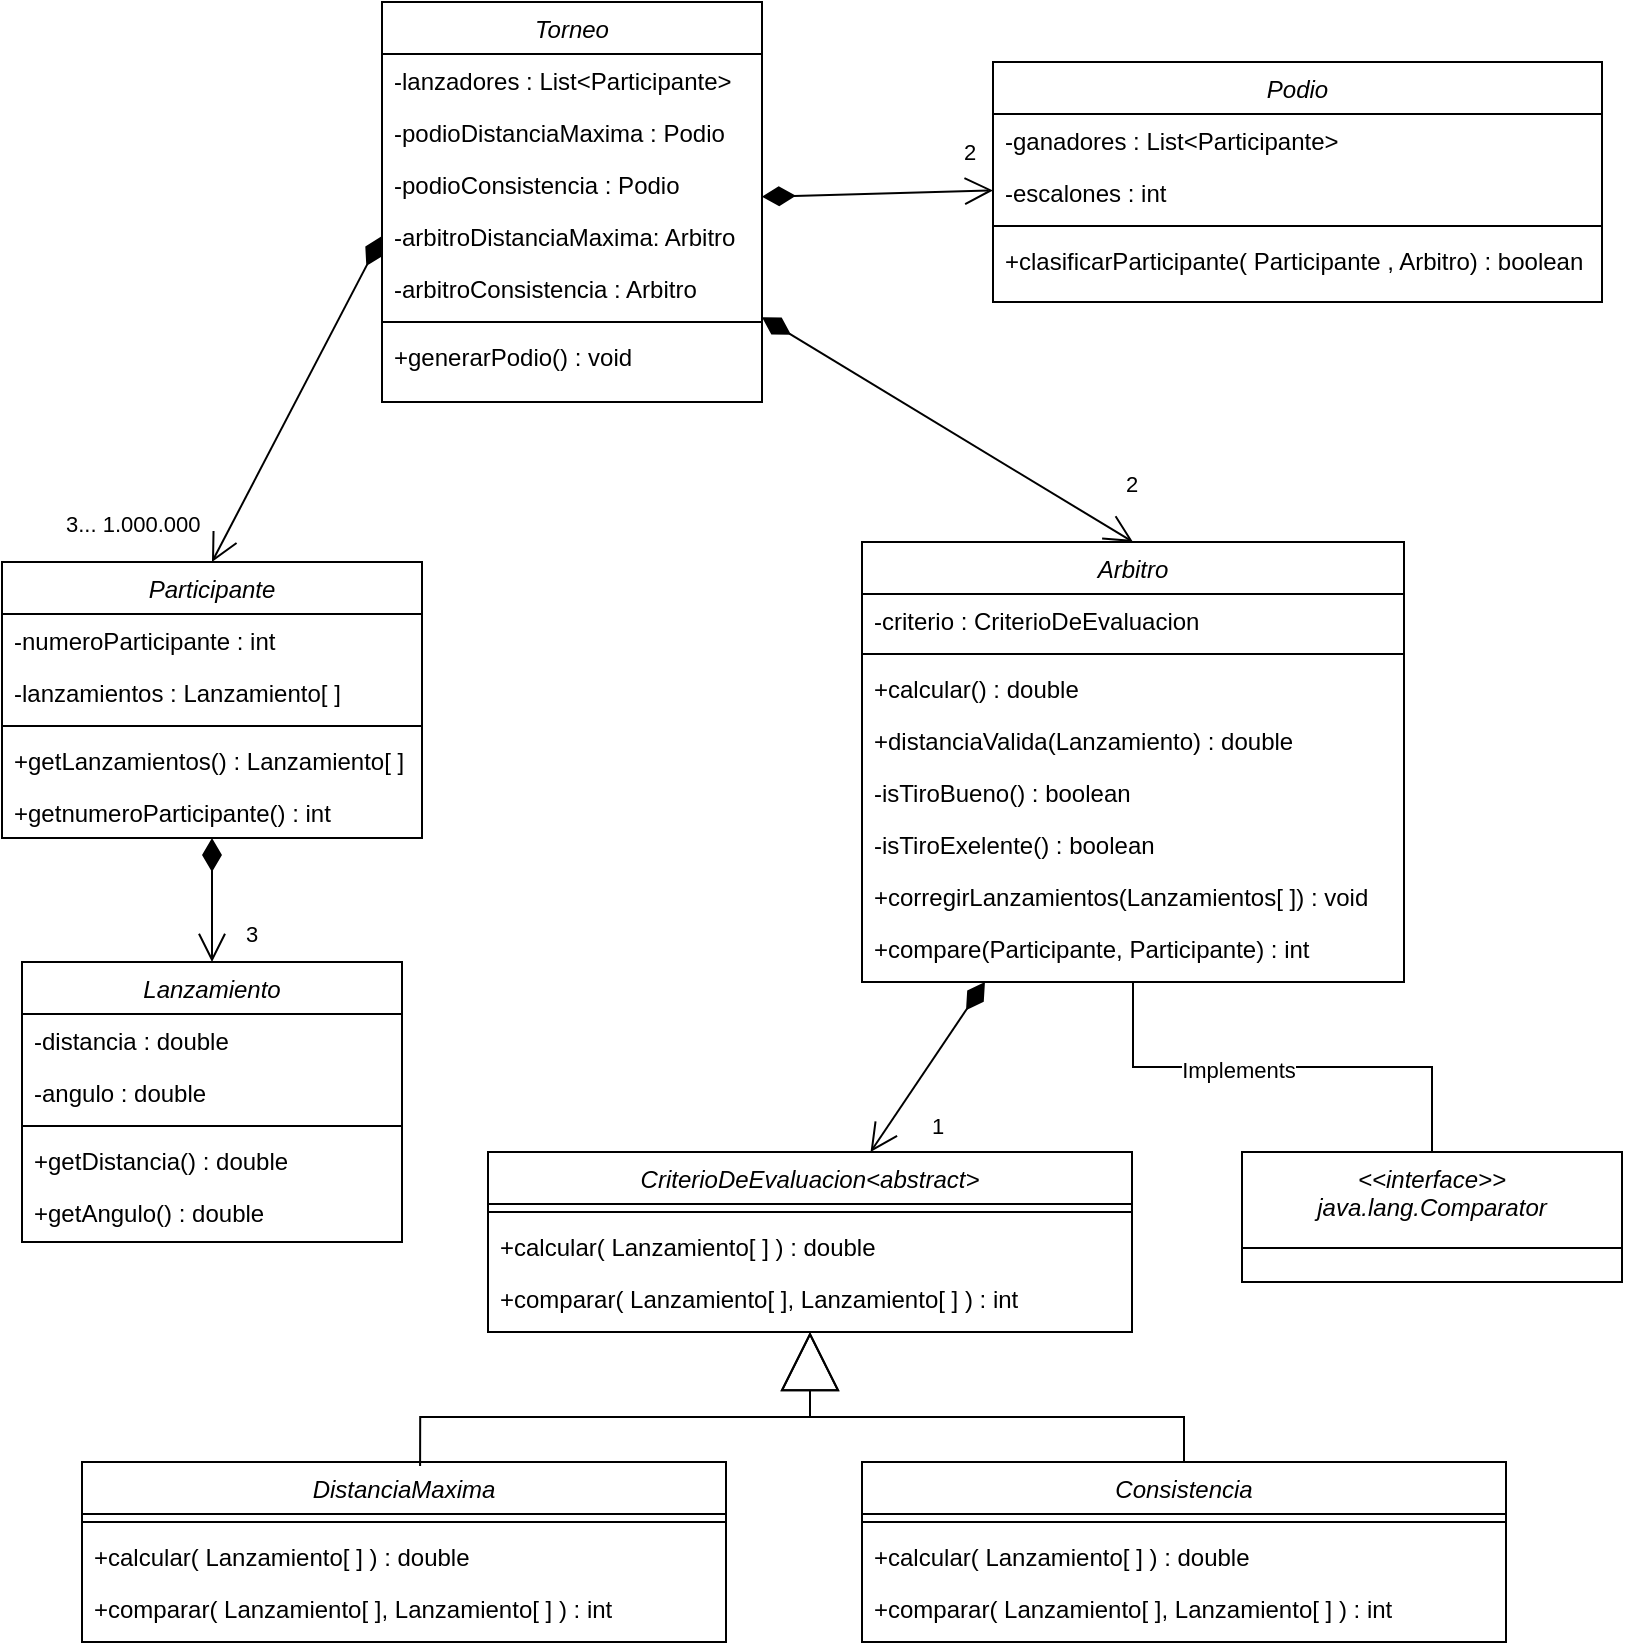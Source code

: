 <mxfile version="14.6.11" type="device" pages="3"><diagram id="C5RBs43oDa-KdzZeNtuy" name="Page-1"><mxGraphModel dx="862" dy="450" grid="1" gridSize="10" guides="1" tooltips="1" connect="1" arrows="1" fold="1" page="1" pageScale="1" pageWidth="827" pageHeight="1169" math="0" shadow="0"><root><mxCell id="WIyWlLk6GJQsqaUBKTNV-0"/><mxCell id="WIyWlLk6GJQsqaUBKTNV-1" parent="WIyWlLk6GJQsqaUBKTNV-0"/><mxCell id="zkfFHV4jXpPFQw0GAbJ--0" value="Participante" style="swimlane;fontStyle=2;align=center;verticalAlign=top;childLayout=stackLayout;horizontal=1;startSize=26;horizontalStack=0;resizeParent=1;resizeLast=0;collapsible=1;marginBottom=0;rounded=0;shadow=0;strokeWidth=1;" parent="WIyWlLk6GJQsqaUBKTNV-1" vertex="1"><mxGeometry x="10" y="290" width="210" height="138" as="geometry"><mxRectangle x="230" y="140" width="160" height="26" as="alternateBounds"/></mxGeometry></mxCell><mxCell id="zkfFHV4jXpPFQw0GAbJ--1" value="-numeroParticipante : int" style="text;align=left;verticalAlign=top;spacingLeft=4;spacingRight=4;overflow=hidden;rotatable=0;points=[[0,0.5],[1,0.5]];portConstraint=eastwest;" parent="zkfFHV4jXpPFQw0GAbJ--0" vertex="1"><mxGeometry y="26" width="210" height="26" as="geometry"/></mxCell><mxCell id="zkfFHV4jXpPFQw0GAbJ--2" value="-lanzamientos : Lanzamiento[ ]" style="text;align=left;verticalAlign=top;spacingLeft=4;spacingRight=4;overflow=hidden;rotatable=0;points=[[0,0.5],[1,0.5]];portConstraint=eastwest;rounded=0;shadow=0;html=0;" parent="zkfFHV4jXpPFQw0GAbJ--0" vertex="1"><mxGeometry y="52" width="210" height="26" as="geometry"/></mxCell><mxCell id="zkfFHV4jXpPFQw0GAbJ--4" value="" style="line;html=1;strokeWidth=1;align=left;verticalAlign=middle;spacingTop=-1;spacingLeft=3;spacingRight=3;rotatable=0;labelPosition=right;points=[];portConstraint=eastwest;" parent="zkfFHV4jXpPFQw0GAbJ--0" vertex="1"><mxGeometry y="78" width="210" height="8" as="geometry"/></mxCell><mxCell id="J6cvoRRggDAfU-xA0kc1-6" value="+getLanzamientos() : Lanzamiento[ ]" style="text;align=left;verticalAlign=top;spacingLeft=4;spacingRight=4;overflow=hidden;rotatable=0;points=[[0,0.5],[1,0.5]];portConstraint=eastwest;" parent="zkfFHV4jXpPFQw0GAbJ--0" vertex="1"><mxGeometry y="86" width="210" height="26" as="geometry"/></mxCell><mxCell id="J32MNmujbO0PeKh6RAfZ-1" value="+getnumeroParticipante() : int" style="text;align=left;verticalAlign=top;spacingLeft=4;spacingRight=4;overflow=hidden;rotatable=0;points=[[0,0.5],[1,0.5]];portConstraint=eastwest;" parent="zkfFHV4jXpPFQw0GAbJ--0" vertex="1"><mxGeometry y="112" width="210" height="26" as="geometry"/></mxCell><mxCell id="wadOawGHnDw_Fmof8i2d-0" value="Lanzamiento" style="swimlane;fontStyle=2;align=center;verticalAlign=top;childLayout=stackLayout;horizontal=1;startSize=26;horizontalStack=0;resizeParent=1;resizeLast=0;collapsible=1;marginBottom=0;rounded=0;shadow=0;strokeWidth=1;" parent="WIyWlLk6GJQsqaUBKTNV-1" vertex="1"><mxGeometry x="20" y="490" width="190" height="140" as="geometry"><mxRectangle x="230" y="140" width="160" height="26" as="alternateBounds"/></mxGeometry></mxCell><mxCell id="wadOawGHnDw_Fmof8i2d-1" value="-distancia : double" style="text;align=left;verticalAlign=top;spacingLeft=4;spacingRight=4;overflow=hidden;rotatable=0;points=[[0,0.5],[1,0.5]];portConstraint=eastwest;" parent="wadOawGHnDw_Fmof8i2d-0" vertex="1"><mxGeometry y="26" width="190" height="26" as="geometry"/></mxCell><mxCell id="wadOawGHnDw_Fmof8i2d-2" value="-angulo : double" style="text;align=left;verticalAlign=top;spacingLeft=4;spacingRight=4;overflow=hidden;rotatable=0;points=[[0,0.5],[1,0.5]];portConstraint=eastwest;rounded=0;shadow=0;html=0;" parent="wadOawGHnDw_Fmof8i2d-0" vertex="1"><mxGeometry y="52" width="190" height="26" as="geometry"/></mxCell><mxCell id="wadOawGHnDw_Fmof8i2d-4" value="" style="line;html=1;strokeWidth=1;align=left;verticalAlign=middle;spacingTop=-1;spacingLeft=3;spacingRight=3;rotatable=0;labelPosition=right;points=[];portConstraint=eastwest;" parent="wadOawGHnDw_Fmof8i2d-0" vertex="1"><mxGeometry y="78" width="190" height="8" as="geometry"/></mxCell><mxCell id="wadOawGHnDw_Fmof8i2d-5" value="+getDistancia() : double" style="text;align=left;verticalAlign=top;spacingLeft=4;spacingRight=4;overflow=hidden;rotatable=0;points=[[0,0.5],[1,0.5]];portConstraint=eastwest;" parent="wadOawGHnDw_Fmof8i2d-0" vertex="1"><mxGeometry y="86" width="190" height="26" as="geometry"/></mxCell><mxCell id="wadOawGHnDw_Fmof8i2d-6" value="+getAngulo() : double" style="text;align=left;verticalAlign=top;spacingLeft=4;spacingRight=4;overflow=hidden;rotatable=0;points=[[0,0.5],[1,0.5]];portConstraint=eastwest;" parent="wadOawGHnDw_Fmof8i2d-0" vertex="1"><mxGeometry y="112" width="190" height="26" as="geometry"/></mxCell><mxCell id="wadOawGHnDw_Fmof8i2d-8" value="Torneo" style="swimlane;fontStyle=2;align=center;verticalAlign=top;childLayout=stackLayout;horizontal=1;startSize=26;horizontalStack=0;resizeParent=1;resizeLast=0;collapsible=1;marginBottom=0;rounded=0;shadow=0;strokeWidth=1;" parent="WIyWlLk6GJQsqaUBKTNV-1" vertex="1"><mxGeometry x="200" y="10" width="190" height="200" as="geometry"><mxRectangle x="230" y="140" width="160" height="26" as="alternateBounds"/></mxGeometry></mxCell><mxCell id="wadOawGHnDw_Fmof8i2d-9" value="-lanzadores : List&lt;Participante&gt;" style="text;align=left;verticalAlign=top;spacingLeft=4;spacingRight=4;overflow=hidden;rotatable=0;points=[[0,0.5],[1,0.5]];portConstraint=eastwest;" parent="wadOawGHnDw_Fmof8i2d-8" vertex="1"><mxGeometry y="26" width="190" height="26" as="geometry"/></mxCell><mxCell id="wadOawGHnDw_Fmof8i2d-10" value="-podioDistanciaMaxima : Podio" style="text;align=left;verticalAlign=top;spacingLeft=4;spacingRight=4;overflow=hidden;rotatable=0;points=[[0,0.5],[1,0.5]];portConstraint=eastwest;rounded=0;shadow=0;html=0;" parent="wadOawGHnDw_Fmof8i2d-8" vertex="1"><mxGeometry y="52" width="190" height="26" as="geometry"/></mxCell><mxCell id="J6cvoRRggDAfU-xA0kc1-4" value="-podioConsistencia : Podio" style="text;align=left;verticalAlign=top;spacingLeft=4;spacingRight=4;overflow=hidden;rotatable=0;points=[[0,0.5],[1,0.5]];portConstraint=eastwest;rounded=0;shadow=0;html=0;" parent="wadOawGHnDw_Fmof8i2d-8" vertex="1"><mxGeometry y="78" width="190" height="26" as="geometry"/></mxCell><mxCell id="lCgNMdjOoGHEnWNnT1DN-0" value="-arbitroDistanciaMaxima: Arbitro" style="text;align=left;verticalAlign=top;spacingLeft=4;spacingRight=4;overflow=hidden;rotatable=0;points=[[0,0.5],[1,0.5]];portConstraint=eastwest;rounded=0;shadow=0;html=0;" parent="wadOawGHnDw_Fmof8i2d-8" vertex="1"><mxGeometry y="104" width="190" height="26" as="geometry"/></mxCell><mxCell id="AGze9RTLMN60Zt4L8Ju--0" value="-arbitroConsistencia : Arbitro" style="text;align=left;verticalAlign=top;spacingLeft=4;spacingRight=4;overflow=hidden;rotatable=0;points=[[0,0.5],[1,0.5]];portConstraint=eastwest;rounded=0;shadow=0;html=0;" parent="wadOawGHnDw_Fmof8i2d-8" vertex="1"><mxGeometry y="130" width="190" height="26" as="geometry"/></mxCell><mxCell id="wadOawGHnDw_Fmof8i2d-11" value="" style="line;html=1;strokeWidth=1;align=left;verticalAlign=middle;spacingTop=-1;spacingLeft=3;spacingRight=3;rotatable=0;labelPosition=right;points=[];portConstraint=eastwest;" parent="wadOawGHnDw_Fmof8i2d-8" vertex="1"><mxGeometry y="156" width="190" height="8" as="geometry"/></mxCell><mxCell id="wadOawGHnDw_Fmof8i2d-17" value="+generarPodio() : void" style="text;align=left;verticalAlign=top;spacingLeft=4;spacingRight=4;overflow=hidden;rotatable=0;points=[[0,0.5],[1,0.5]];portConstraint=eastwest;" parent="wadOawGHnDw_Fmof8i2d-8" vertex="1"><mxGeometry y="164" width="190" height="26" as="geometry"/></mxCell><mxCell id="wadOawGHnDw_Fmof8i2d-13" value="Podio" style="swimlane;fontStyle=2;align=center;verticalAlign=top;childLayout=stackLayout;horizontal=1;startSize=26;horizontalStack=0;resizeParent=1;resizeLast=0;collapsible=1;marginBottom=0;rounded=0;shadow=0;strokeWidth=1;" parent="WIyWlLk6GJQsqaUBKTNV-1" vertex="1"><mxGeometry x="505.5" y="40" width="304.5" height="120" as="geometry"><mxRectangle x="230" y="140" width="160" height="26" as="alternateBounds"/></mxGeometry></mxCell><mxCell id="wadOawGHnDw_Fmof8i2d-15" value="-ganadores : List&lt;Participante&gt;" style="text;align=left;verticalAlign=top;spacingLeft=4;spacingRight=4;overflow=hidden;rotatable=0;points=[[0,0.5],[1,0.5]];portConstraint=eastwest;rounded=0;shadow=0;html=0;" parent="wadOawGHnDw_Fmof8i2d-13" vertex="1"><mxGeometry y="26" width="304.5" height="26" as="geometry"/></mxCell><mxCell id="wadOawGHnDw_Fmof8i2d-19" value="-escalones : int" style="text;align=left;verticalAlign=top;spacingLeft=4;spacingRight=4;overflow=hidden;rotatable=0;points=[[0,0.5],[1,0.5]];portConstraint=eastwest;rounded=0;shadow=0;html=0;" parent="wadOawGHnDw_Fmof8i2d-13" vertex="1"><mxGeometry y="52" width="304.5" height="26" as="geometry"/></mxCell><mxCell id="wadOawGHnDw_Fmof8i2d-16" value="" style="line;html=1;strokeWidth=1;align=left;verticalAlign=middle;spacingTop=-1;spacingLeft=3;spacingRight=3;rotatable=0;labelPosition=right;points=[];portConstraint=eastwest;" parent="wadOawGHnDw_Fmof8i2d-13" vertex="1"><mxGeometry y="78" width="304.5" height="8" as="geometry"/></mxCell><mxCell id="203Ihn-BrnSox9uaKW_x-5" value="+clasificarParticipante( Participante , Arbitro) : boolean" style="text;align=left;verticalAlign=top;spacingLeft=4;spacingRight=4;overflow=hidden;rotatable=0;points=[[0,0.5],[1,0.5]];portConstraint=eastwest;rounded=0;shadow=0;html=0;" parent="wadOawGHnDw_Fmof8i2d-13" vertex="1"><mxGeometry y="86" width="304.5" height="26" as="geometry"/></mxCell><mxCell id="wadOawGHnDw_Fmof8i2d-20" value="3... 1.000.000" style="endArrow=open;html=1;endSize=12;startArrow=diamondThin;startSize=14;startFill=1;align=left;verticalAlign=bottom;entryX=0.5;entryY=0;entryDx=0;entryDy=0;exitX=0;exitY=0.5;exitDx=0;exitDy=0;" parent="WIyWlLk6GJQsqaUBKTNV-1" source="lCgNMdjOoGHEnWNnT1DN-0" target="zkfFHV4jXpPFQw0GAbJ--0" edge="1"><mxGeometry x="1" y="-76" relative="1" as="geometry"><mxPoint x="260" y="119" as="sourcePoint"/><mxPoint x="410" y="230" as="targetPoint"/><mxPoint x="-8" y="25" as="offset"/></mxGeometry></mxCell><mxCell id="wadOawGHnDw_Fmof8i2d-22" value="3" style="endArrow=open;html=1;endSize=12;startArrow=diamondThin;startSize=14;startFill=1;align=left;verticalAlign=bottom;entryX=0.5;entryY=0;entryDx=0;entryDy=0;" parent="WIyWlLk6GJQsqaUBKTNV-1" source="zkfFHV4jXpPFQw0GAbJ--0" target="wadOawGHnDw_Fmof8i2d-0" edge="1"><mxGeometry x="0.831" y="15" relative="1" as="geometry"><mxPoint x="109.96" y="428.0" as="sourcePoint"/><mxPoint x="365" y="310" as="targetPoint"/><mxPoint as="offset"/></mxGeometry></mxCell><mxCell id="lCgNMdjOoGHEnWNnT1DN-2" value="Arbitro" style="swimlane;fontStyle=2;align=center;verticalAlign=top;childLayout=stackLayout;horizontal=1;startSize=26;horizontalStack=0;resizeParent=1;resizeLast=0;collapsible=1;marginBottom=0;rounded=0;shadow=0;strokeWidth=1;" parent="WIyWlLk6GJQsqaUBKTNV-1" vertex="1"><mxGeometry x="440" y="280" width="271" height="220" as="geometry"><mxRectangle x="230" y="140" width="160" height="26" as="alternateBounds"/></mxGeometry></mxCell><mxCell id="AGze9RTLMN60Zt4L8Ju--1" value="-criterio : CriterioDeEvaluacion" style="text;align=left;verticalAlign=top;spacingLeft=4;spacingRight=4;overflow=hidden;rotatable=0;points=[[0,0.5],[1,0.5]];portConstraint=eastwest;" parent="lCgNMdjOoGHEnWNnT1DN-2" vertex="1"><mxGeometry y="26" width="271" height="26" as="geometry"/></mxCell><mxCell id="lCgNMdjOoGHEnWNnT1DN-5" value="" style="line;html=1;strokeWidth=1;align=left;verticalAlign=middle;spacingTop=-1;spacingLeft=3;spacingRight=3;rotatable=0;labelPosition=right;points=[];portConstraint=eastwest;" parent="lCgNMdjOoGHEnWNnT1DN-2" vertex="1"><mxGeometry y="52" width="271" height="8" as="geometry"/></mxCell><mxCell id="lCgNMdjOoGHEnWNnT1DN-6" value="+calcular() : double" style="text;align=left;verticalAlign=top;spacingLeft=4;spacingRight=4;overflow=hidden;rotatable=0;points=[[0,0.5],[1,0.5]];portConstraint=eastwest;" parent="lCgNMdjOoGHEnWNnT1DN-2" vertex="1"><mxGeometry y="60" width="271" height="26" as="geometry"/></mxCell><mxCell id="lCgNMdjOoGHEnWNnT1DN-8" value="+distanciaValida(Lanzamiento) : double" style="text;align=left;verticalAlign=top;spacingLeft=4;spacingRight=4;overflow=hidden;rotatable=0;points=[[0,0.5],[1,0.5]];portConstraint=eastwest;" parent="lCgNMdjOoGHEnWNnT1DN-2" vertex="1"><mxGeometry y="86" width="271" height="26" as="geometry"/></mxCell><mxCell id="lCgNMdjOoGHEnWNnT1DN-9" value="-isTiroBueno() : boolean" style="text;align=left;verticalAlign=top;spacingLeft=4;spacingRight=4;overflow=hidden;rotatable=0;points=[[0,0.5],[1,0.5]];portConstraint=eastwest;" parent="lCgNMdjOoGHEnWNnT1DN-2" vertex="1"><mxGeometry y="112" width="271" height="26" as="geometry"/></mxCell><mxCell id="lCgNMdjOoGHEnWNnT1DN-10" value="-isTiroExelente() : boolean" style="text;align=left;verticalAlign=top;spacingLeft=4;spacingRight=4;overflow=hidden;rotatable=0;points=[[0,0.5],[1,0.5]];portConstraint=eastwest;" parent="lCgNMdjOoGHEnWNnT1DN-2" vertex="1"><mxGeometry y="138" width="271" height="26" as="geometry"/></mxCell><mxCell id="lCgNMdjOoGHEnWNnT1DN-11" value="+corregirLanzamientos(Lanzamientos[ ]) : void" style="text;align=left;verticalAlign=top;spacingLeft=4;spacingRight=4;overflow=hidden;rotatable=0;points=[[0,0.5],[1,0.5]];portConstraint=eastwest;" parent="lCgNMdjOoGHEnWNnT1DN-2" vertex="1"><mxGeometry y="164" width="271" height="26" as="geometry"/></mxCell><mxCell id="J32MNmujbO0PeKh6RAfZ-0" value="+compare(Participante, Participante) : int" style="text;align=left;verticalAlign=top;spacingLeft=4;spacingRight=4;overflow=hidden;rotatable=0;points=[[0,0.5],[1,0.5]];portConstraint=eastwest;" parent="lCgNMdjOoGHEnWNnT1DN-2" vertex="1"><mxGeometry y="190" width="271" height="26" as="geometry"/></mxCell><mxCell id="lCgNMdjOoGHEnWNnT1DN-12" value="2" style="endArrow=open;html=1;endSize=12;startArrow=diamondThin;startSize=14;startFill=1;align=left;verticalAlign=bottom;entryX=0.5;entryY=0;entryDx=0;entryDy=0;" parent="WIyWlLk6GJQsqaUBKTNV-1" source="wadOawGHnDw_Fmof8i2d-8" target="lCgNMdjOoGHEnWNnT1DN-2" edge="1"><mxGeometry x="0.861" y="14" relative="1" as="geometry"><mxPoint x="361.16" y="228.99" as="sourcePoint"/><mxPoint x="125" y="550" as="targetPoint"/><mxPoint as="offset"/></mxGeometry></mxCell><mxCell id="J6cvoRRggDAfU-xA0kc1-10" value="2" style="endArrow=open;html=1;endSize=12;startArrow=diamondThin;startSize=14;startFill=1;align=left;verticalAlign=bottom;" parent="WIyWlLk6GJQsqaUBKTNV-1" source="wadOawGHnDw_Fmof8i2d-8" target="wadOawGHnDw_Fmof8i2d-13" edge="1"><mxGeometry x="0.72" y="11" relative="1" as="geometry"><mxPoint x="550" y="310" as="sourcePoint"/><mxPoint x="710" y="310" as="targetPoint"/><mxPoint as="offset"/></mxGeometry></mxCell><mxCell id="J32MNmujbO0PeKh6RAfZ-2" value="CriterioDeEvaluacion&lt;abstract&gt;" style="swimlane;fontStyle=2;align=center;verticalAlign=top;childLayout=stackLayout;horizontal=1;startSize=26;horizontalStack=0;resizeParent=1;resizeLast=0;collapsible=1;marginBottom=0;rounded=0;shadow=0;strokeWidth=1;" parent="WIyWlLk6GJQsqaUBKTNV-1" vertex="1"><mxGeometry x="253" y="585" width="322" height="90" as="geometry"><mxRectangle x="230" y="140" width="160" height="26" as="alternateBounds"/></mxGeometry></mxCell><mxCell id="J32MNmujbO0PeKh6RAfZ-5" value="" style="line;html=1;strokeWidth=1;align=left;verticalAlign=middle;spacingTop=-1;spacingLeft=3;spacingRight=3;rotatable=0;labelPosition=right;points=[];portConstraint=eastwest;" parent="J32MNmujbO0PeKh6RAfZ-2" vertex="1"><mxGeometry y="26" width="322" height="8" as="geometry"/></mxCell><mxCell id="J32MNmujbO0PeKh6RAfZ-6" value="+calcular( Lanzamiento[ ] ) : double" style="text;align=left;verticalAlign=top;spacingLeft=4;spacingRight=4;overflow=hidden;rotatable=0;points=[[0,0.5],[1,0.5]];portConstraint=eastwest;rounded=0;shadow=0;html=0;" parent="J32MNmujbO0PeKh6RAfZ-2" vertex="1"><mxGeometry y="34" width="322" height="26" as="geometry"/></mxCell><mxCell id="J32MNmujbO0PeKh6RAfZ-7" value="+comparar( Lanzamiento[ ], Lanzamiento[ ] ) : int" style="text;align=left;verticalAlign=top;spacingLeft=4;spacingRight=4;overflow=hidden;rotatable=0;points=[[0,0.5],[1,0.5]];portConstraint=eastwest;rounded=0;shadow=0;html=0;" parent="J32MNmujbO0PeKh6RAfZ-2" vertex="1"><mxGeometry y="60" width="322" height="26" as="geometry"/></mxCell><mxCell id="J32MNmujbO0PeKh6RAfZ-8" value="DistanciaMaxima" style="swimlane;fontStyle=2;align=center;verticalAlign=top;childLayout=stackLayout;horizontal=1;startSize=26;horizontalStack=0;resizeParent=1;resizeLast=0;collapsible=1;marginBottom=0;rounded=0;shadow=0;strokeWidth=1;" parent="WIyWlLk6GJQsqaUBKTNV-1" vertex="1"><mxGeometry x="50" y="740" width="322" height="90" as="geometry"><mxRectangle x="230" y="140" width="160" height="26" as="alternateBounds"/></mxGeometry></mxCell><mxCell id="J32MNmujbO0PeKh6RAfZ-9" value="" style="line;html=1;strokeWidth=1;align=left;verticalAlign=middle;spacingTop=-1;spacingLeft=3;spacingRight=3;rotatable=0;labelPosition=right;points=[];portConstraint=eastwest;" parent="J32MNmujbO0PeKh6RAfZ-8" vertex="1"><mxGeometry y="26" width="322" height="8" as="geometry"/></mxCell><mxCell id="J32MNmujbO0PeKh6RAfZ-10" value="+calcular( Lanzamiento[ ] ) : double" style="text;align=left;verticalAlign=top;spacingLeft=4;spacingRight=4;overflow=hidden;rotatable=0;points=[[0,0.5],[1,0.5]];portConstraint=eastwest;rounded=0;shadow=0;html=0;" parent="J32MNmujbO0PeKh6RAfZ-8" vertex="1"><mxGeometry y="34" width="322" height="26" as="geometry"/></mxCell><mxCell id="J32MNmujbO0PeKh6RAfZ-11" value="+comparar( Lanzamiento[ ], Lanzamiento[ ] ) : int" style="text;align=left;verticalAlign=top;spacingLeft=4;spacingRight=4;overflow=hidden;rotatable=0;points=[[0,0.5],[1,0.5]];portConstraint=eastwest;rounded=0;shadow=0;html=0;" parent="J32MNmujbO0PeKh6RAfZ-8" vertex="1"><mxGeometry y="60" width="322" height="26" as="geometry"/></mxCell><mxCell id="BIcpLeSDuirvKfHYZs_W-1" style="edgeStyle=orthogonalEdgeStyle;rounded=0;orthogonalLoop=1;jettySize=auto;html=1;endArrow=block;endFill=0;endSize=27;" parent="WIyWlLk6GJQsqaUBKTNV-1" source="J32MNmujbO0PeKh6RAfZ-12" target="J32MNmujbO0PeKh6RAfZ-2" edge="1"><mxGeometry relative="1" as="geometry"/></mxCell><mxCell id="J32MNmujbO0PeKh6RAfZ-12" value="Consistencia" style="swimlane;fontStyle=2;align=center;verticalAlign=top;childLayout=stackLayout;horizontal=1;startSize=26;horizontalStack=0;resizeParent=1;resizeLast=0;collapsible=1;marginBottom=0;rounded=0;shadow=0;strokeWidth=1;" parent="WIyWlLk6GJQsqaUBKTNV-1" vertex="1"><mxGeometry x="440" y="740" width="322" height="90" as="geometry"><mxRectangle x="230" y="140" width="160" height="26" as="alternateBounds"/></mxGeometry></mxCell><mxCell id="J32MNmujbO0PeKh6RAfZ-13" value="" style="line;html=1;strokeWidth=1;align=left;verticalAlign=middle;spacingTop=-1;spacingLeft=3;spacingRight=3;rotatable=0;labelPosition=right;points=[];portConstraint=eastwest;" parent="J32MNmujbO0PeKh6RAfZ-12" vertex="1"><mxGeometry y="26" width="322" height="8" as="geometry"/></mxCell><mxCell id="J32MNmujbO0PeKh6RAfZ-14" value="+calcular( Lanzamiento[ ] ) : double" style="text;align=left;verticalAlign=top;spacingLeft=4;spacingRight=4;overflow=hidden;rotatable=0;points=[[0,0.5],[1,0.5]];portConstraint=eastwest;rounded=0;shadow=0;html=0;" parent="J32MNmujbO0PeKh6RAfZ-12" vertex="1"><mxGeometry y="34" width="322" height="26" as="geometry"/></mxCell><mxCell id="J32MNmujbO0PeKh6RAfZ-15" value="+comparar( Lanzamiento[ ], Lanzamiento[ ] ) : int" style="text;align=left;verticalAlign=top;spacingLeft=4;spacingRight=4;overflow=hidden;rotatable=0;points=[[0,0.5],[1,0.5]];portConstraint=eastwest;rounded=0;shadow=0;html=0;" parent="J32MNmujbO0PeKh6RAfZ-12" vertex="1"><mxGeometry y="60" width="322" height="26" as="geometry"/></mxCell><mxCell id="BIcpLeSDuirvKfHYZs_W-3" value="1" style="endArrow=open;html=1;endSize=12;startArrow=diamondThin;startSize=14;startFill=1;align=left;verticalAlign=bottom;" parent="WIyWlLk6GJQsqaUBKTNV-1" source="lCgNMdjOoGHEnWNnT1DN-2" target="J32MNmujbO0PeKh6RAfZ-2" edge="1"><mxGeometry x="0.621" y="21" relative="1" as="geometry"><mxPoint x="560" y="620" as="sourcePoint"/><mxPoint x="630" y="620" as="targetPoint"/><mxPoint as="offset"/></mxGeometry></mxCell><mxCell id="I4NyyvwoNdGqzJFJBSnQ-0" style="edgeStyle=orthogonalEdgeStyle;rounded=0;orthogonalLoop=1;jettySize=auto;html=1;endArrow=block;endFill=0;endSize=27;exitX=0.525;exitY=0.022;exitDx=0;exitDy=0;exitPerimeter=0;" edge="1" parent="WIyWlLk6GJQsqaUBKTNV-1" source="J32MNmujbO0PeKh6RAfZ-8" target="J32MNmujbO0PeKh6RAfZ-2"><mxGeometry relative="1" as="geometry"><mxPoint x="611" y="750" as="sourcePoint"/><mxPoint x="424" y="685" as="targetPoint"/></mxGeometry></mxCell><mxCell id="-v-O_iNRVWZzvjgJZFDV-1" style="edgeStyle=orthogonalEdgeStyle;rounded=0;orthogonalLoop=1;jettySize=auto;html=1;endArrow=none;endFill=0;endSize=27;" edge="1" parent="WIyWlLk6GJQsqaUBKTNV-1" source="-v-O_iNRVWZzvjgJZFDV-0" target="lCgNMdjOoGHEnWNnT1DN-2"><mxGeometry relative="1" as="geometry"/></mxCell><mxCell id="-v-O_iNRVWZzvjgJZFDV-2" value="Implements" style="edgeLabel;html=1;align=center;verticalAlign=middle;resizable=0;points=[];" vertex="1" connectable="0" parent="-v-O_iNRVWZzvjgJZFDV-1"><mxGeometry x="0.198" y="1" relative="1" as="geometry"><mxPoint x="1" as="offset"/></mxGeometry></mxCell><mxCell id="-v-O_iNRVWZzvjgJZFDV-0" value="&lt;&lt;interface&gt;&gt;&#10;java.lang.Comparator" style="swimlane;fontStyle=2;align=center;verticalAlign=top;childLayout=stackLayout;horizontal=1;startSize=48;horizontalStack=0;resizeParent=1;resizeLast=0;collapsible=1;marginBottom=0;rounded=0;shadow=0;strokeWidth=1;" vertex="1" parent="WIyWlLk6GJQsqaUBKTNV-1"><mxGeometry x="630" y="585" width="190" height="65" as="geometry"><mxRectangle x="630" y="585" width="160" height="26" as="alternateBounds"/></mxGeometry></mxCell></root></mxGraphModel></diagram><diagram id="Q881FUYu3Rc42yuusL1y" name="Page-2"><mxGraphModel dx="862" dy="450" grid="1" gridSize="10" guides="1" tooltips="1" connect="1" arrows="1" fold="1" page="1" pageScale="1" pageWidth="850" pageHeight="1100" math="0" shadow="0"><root><mxCell id="ja5ky7xQfUqq_Jv9OBlM-0"/><mxCell id="ja5ky7xQfUqq_Jv9OBlM-1" parent="ja5ky7xQfUqq_Jv9OBlM-0"/><mxCell id="ja5ky7xQfUqq_Jv9OBlM-2" value="Participante" style="swimlane;fontStyle=2;align=center;verticalAlign=top;childLayout=stackLayout;horizontal=1;startSize=26;horizontalStack=0;resizeParent=1;resizeLast=0;collapsible=1;marginBottom=0;rounded=0;shadow=0;strokeWidth=1;" parent="ja5ky7xQfUqq_Jv9OBlM-1" vertex="1"><mxGeometry x="610" y="250" width="210" height="242" as="geometry"><mxRectangle x="230" y="140" width="160" height="26" as="alternateBounds"/></mxGeometry></mxCell><mxCell id="ja5ky7xQfUqq_Jv9OBlM-3" value="-numeroParticipante : int" style="text;align=left;verticalAlign=top;spacingLeft=4;spacingRight=4;overflow=hidden;rotatable=0;points=[[0,0.5],[1,0.5]];portConstraint=eastwest;" parent="ja5ky7xQfUqq_Jv9OBlM-2" vertex="1"><mxGeometry y="26" width="210" height="26" as="geometry"/></mxCell><mxCell id="ja5ky7xQfUqq_Jv9OBlM-4" value="-lanzamientos : Lanzamiento[ ]" style="text;align=left;verticalAlign=top;spacingLeft=4;spacingRight=4;overflow=hidden;rotatable=0;points=[[0,0.5],[1,0.5]];portConstraint=eastwest;rounded=0;shadow=0;html=0;" parent="ja5ky7xQfUqq_Jv9OBlM-2" vertex="1"><mxGeometry y="52" width="210" height="26" as="geometry"/></mxCell><mxCell id="ja5ky7xQfUqq_Jv9OBlM-5" value="-distanciaTotal : double" style="text;align=left;verticalAlign=top;spacingLeft=4;spacingRight=4;overflow=hidden;rotatable=0;points=[[0,0.5],[1,0.5]];portConstraint=eastwest;rounded=0;shadow=0;html=0;" parent="ja5ky7xQfUqq_Jv9OBlM-2" vertex="1"><mxGeometry y="78" width="210" height="26" as="geometry"/></mxCell><mxCell id="ja5ky7xQfUqq_Jv9OBlM-6" value="-consistencia : double" style="text;align=left;verticalAlign=top;spacingLeft=4;spacingRight=4;overflow=hidden;rotatable=0;points=[[0,0.5],[1,0.5]];portConstraint=eastwest;rounded=0;shadow=0;html=0;" parent="ja5ky7xQfUqq_Jv9OBlM-2" vertex="1"><mxGeometry y="104" width="210" height="26" as="geometry"/></mxCell><mxCell id="ja5ky7xQfUqq_Jv9OBlM-7" value="" style="line;html=1;strokeWidth=1;align=left;verticalAlign=middle;spacingTop=-1;spacingLeft=3;spacingRight=3;rotatable=0;labelPosition=right;points=[];portConstraint=eastwest;" parent="ja5ky7xQfUqq_Jv9OBlM-2" vertex="1"><mxGeometry y="130" width="210" height="8" as="geometry"/></mxCell><mxCell id="ja5ky7xQfUqq_Jv9OBlM-8" value="+setDistanciaTotal() : void" style="text;align=left;verticalAlign=top;spacingLeft=4;spacingRight=4;overflow=hidden;rotatable=0;points=[[0,0.5],[1,0.5]];portConstraint=eastwest;" parent="ja5ky7xQfUqq_Jv9OBlM-2" vertex="1"><mxGeometry y="138" width="210" height="26" as="geometry"/></mxCell><mxCell id="ja5ky7xQfUqq_Jv9OBlM-9" value="+setConsistencia() : void" style="text;align=left;verticalAlign=top;spacingLeft=4;spacingRight=4;overflow=hidden;rotatable=0;points=[[0,0.5],[1,0.5]];portConstraint=eastwest;" parent="ja5ky7xQfUqq_Jv9OBlM-2" vertex="1"><mxGeometry y="164" width="210" height="26" as="geometry"/></mxCell><mxCell id="ja5ky7xQfUqq_Jv9OBlM-10" value="+getConsistencia() : double" style="text;align=left;verticalAlign=top;spacingLeft=4;spacingRight=4;overflow=hidden;rotatable=0;points=[[0,0.5],[1,0.5]];portConstraint=eastwest;" parent="ja5ky7xQfUqq_Jv9OBlM-2" vertex="1"><mxGeometry y="190" width="210" height="26" as="geometry"/></mxCell><mxCell id="ja5ky7xQfUqq_Jv9OBlM-11" value="+getDistanciaTotal() : double" style="text;align=left;verticalAlign=top;spacingLeft=4;spacingRight=4;overflow=hidden;rotatable=0;points=[[0,0.5],[1,0.5]];portConstraint=eastwest;" parent="ja5ky7xQfUqq_Jv9OBlM-2" vertex="1"><mxGeometry y="216" width="210" height="26" as="geometry"/></mxCell><mxCell id="ja5ky7xQfUqq_Jv9OBlM-12" value="Lanzamiento" style="swimlane;fontStyle=2;align=center;verticalAlign=top;childLayout=stackLayout;horizontal=1;startSize=26;horizontalStack=0;resizeParent=1;resizeLast=0;collapsible=1;marginBottom=0;rounded=0;shadow=0;strokeWidth=1;" parent="ja5ky7xQfUqq_Jv9OBlM-1" vertex="1"><mxGeometry x="620" y="640" width="190" height="140" as="geometry"><mxRectangle x="230" y="140" width="160" height="26" as="alternateBounds"/></mxGeometry></mxCell><mxCell id="ja5ky7xQfUqq_Jv9OBlM-13" value="-distancia : double" style="text;align=left;verticalAlign=top;spacingLeft=4;spacingRight=4;overflow=hidden;rotatable=0;points=[[0,0.5],[1,0.5]];portConstraint=eastwest;" parent="ja5ky7xQfUqq_Jv9OBlM-12" vertex="1"><mxGeometry y="26" width="190" height="26" as="geometry"/></mxCell><mxCell id="ja5ky7xQfUqq_Jv9OBlM-14" value="-angulo : double" style="text;align=left;verticalAlign=top;spacingLeft=4;spacingRight=4;overflow=hidden;rotatable=0;points=[[0,0.5],[1,0.5]];portConstraint=eastwest;rounded=0;shadow=0;html=0;" parent="ja5ky7xQfUqq_Jv9OBlM-12" vertex="1"><mxGeometry y="52" width="190" height="26" as="geometry"/></mxCell><mxCell id="ja5ky7xQfUqq_Jv9OBlM-15" value="" style="line;html=1;strokeWidth=1;align=left;verticalAlign=middle;spacingTop=-1;spacingLeft=3;spacingRight=3;rotatable=0;labelPosition=right;points=[];portConstraint=eastwest;" parent="ja5ky7xQfUqq_Jv9OBlM-12" vertex="1"><mxGeometry y="78" width="190" height="8" as="geometry"/></mxCell><mxCell id="ja5ky7xQfUqq_Jv9OBlM-16" value="+getDistancia() : double" style="text;align=left;verticalAlign=top;spacingLeft=4;spacingRight=4;overflow=hidden;rotatable=0;points=[[0,0.5],[1,0.5]];portConstraint=eastwest;" parent="ja5ky7xQfUqq_Jv9OBlM-12" vertex="1"><mxGeometry y="86" width="190" height="26" as="geometry"/></mxCell><mxCell id="ja5ky7xQfUqq_Jv9OBlM-17" value="+getAngulo() : double" style="text;align=left;verticalAlign=top;spacingLeft=4;spacingRight=4;overflow=hidden;rotatable=0;points=[[0,0.5],[1,0.5]];portConstraint=eastwest;" parent="ja5ky7xQfUqq_Jv9OBlM-12" vertex="1"><mxGeometry y="112" width="190" height="26" as="geometry"/></mxCell><mxCell id="ja5ky7xQfUqq_Jv9OBlM-18" value="Torneo" style="swimlane;fontStyle=2;align=center;verticalAlign=top;childLayout=stackLayout;horizontal=1;startSize=26;horizontalStack=0;resizeParent=1;resizeLast=0;collapsible=1;marginBottom=0;rounded=0;shadow=0;strokeWidth=1;" parent="ja5ky7xQfUqq_Jv9OBlM-1" vertex="1"><mxGeometry x="800" y="20" width="340" height="216" as="geometry"><mxRectangle x="230" y="140" width="160" height="26" as="alternateBounds"/></mxGeometry></mxCell><mxCell id="ja5ky7xQfUqq_Jv9OBlM-19" value="-lanzadores : List&lt;Participante&gt;" style="text;align=left;verticalAlign=top;spacingLeft=4;spacingRight=4;overflow=hidden;rotatable=0;points=[[0,0.5],[1,0.5]];portConstraint=eastwest;" parent="ja5ky7xQfUqq_Jv9OBlM-18" vertex="1"><mxGeometry y="26" width="340" height="26" as="geometry"/></mxCell><mxCell id="ja5ky7xQfUqq_Jv9OBlM-20" value="-podioDistancia : Podio" style="text;align=left;verticalAlign=top;spacingLeft=4;spacingRight=4;overflow=hidden;rotatable=0;points=[[0,0.5],[1,0.5]];portConstraint=eastwest;rounded=0;shadow=0;html=0;" parent="ja5ky7xQfUqq_Jv9OBlM-18" vertex="1"><mxGeometry y="52" width="340" height="26" as="geometry"/></mxCell><mxCell id="ja5ky7xQfUqq_Jv9OBlM-21" value="-podioConsistencia : Podio" style="text;align=left;verticalAlign=top;spacingLeft=4;spacingRight=4;overflow=hidden;rotatable=0;points=[[0,0.5],[1,0.5]];portConstraint=eastwest;rounded=0;shadow=0;html=0;" parent="ja5ky7xQfUqq_Jv9OBlM-18" vertex="1"><mxGeometry y="78" width="340" height="26" as="geometry"/></mxCell><mxCell id="ja5ky7xQfUqq_Jv9OBlM-22" value="-arbitro : Arbitro" style="text;align=left;verticalAlign=top;spacingLeft=4;spacingRight=4;overflow=hidden;rotatable=0;points=[[0,0.5],[1,0.5]];portConstraint=eastwest;rounded=0;shadow=0;html=0;" parent="ja5ky7xQfUqq_Jv9OBlM-18" vertex="1"><mxGeometry y="104" width="340" height="26" as="geometry"/></mxCell><mxCell id="ja5ky7xQfUqq_Jv9OBlM-23" value="" style="line;html=1;strokeWidth=1;align=left;verticalAlign=middle;spacingTop=-1;spacingLeft=3;spacingRight=3;rotatable=0;labelPosition=right;points=[];portConstraint=eastwest;" parent="ja5ky7xQfUqq_Jv9OBlM-18" vertex="1"><mxGeometry y="130" width="340" height="8" as="geometry"/></mxCell><mxCell id="ja5ky7xQfUqq_Jv9OBlM-24" value="+generarPodio() : void" style="text;align=left;verticalAlign=top;spacingLeft=4;spacingRight=4;overflow=hidden;rotatable=0;points=[[0,0.5],[1,0.5]];portConstraint=eastwest;" parent="ja5ky7xQfUqq_Jv9OBlM-18" vertex="1"><mxGeometry y="138" width="340" height="26" as="geometry"/></mxCell><mxCell id="ja5ky7xQfUqq_Jv9OBlM-25" value="+clasificarPaticipanteEnConsistencia( Participante ) : void" style="text;align=left;verticalAlign=top;spacingLeft=4;spacingRight=4;overflow=hidden;rotatable=0;points=[[0,0.5],[1,0.5]];portConstraint=eastwest;" parent="ja5ky7xQfUqq_Jv9OBlM-18" vertex="1"><mxGeometry y="164" width="340" height="26" as="geometry"/></mxCell><mxCell id="ja5ky7xQfUqq_Jv9OBlM-26" value="+clasificarPaticipanteEnDistancia( Participante ) : void" style="text;align=left;verticalAlign=top;spacingLeft=4;spacingRight=4;overflow=hidden;rotatable=0;points=[[0,0.5],[1,0.5]];portConstraint=eastwest;" parent="ja5ky7xQfUqq_Jv9OBlM-18" vertex="1"><mxGeometry y="190" width="340" height="26" as="geometry"/></mxCell><mxCell id="ja5ky7xQfUqq_Jv9OBlM-27" value="Podio" style="swimlane;fontStyle=2;align=center;verticalAlign=top;childLayout=stackLayout;horizontal=1;startSize=26;horizontalStack=0;resizeParent=1;resizeLast=0;collapsible=1;marginBottom=0;rounded=0;shadow=0;strokeWidth=1;" parent="ja5ky7xQfUqq_Jv9OBlM-1" vertex="1"><mxGeometry x="1230" y="130" width="280" height="140" as="geometry"><mxRectangle x="230" y="140" width="160" height="26" as="alternateBounds"/></mxGeometry></mxCell><mxCell id="ja5ky7xQfUqq_Jv9OBlM-28" value="-ganadores : List&lt;Participante&gt;" style="text;align=left;verticalAlign=top;spacingLeft=4;spacingRight=4;overflow=hidden;rotatable=0;points=[[0,0.5],[1,0.5]];portConstraint=eastwest;rounded=0;shadow=0;html=0;" parent="ja5ky7xQfUqq_Jv9OBlM-27" vertex="1"><mxGeometry y="26" width="280" height="26" as="geometry"/></mxCell><mxCell id="ja5ky7xQfUqq_Jv9OBlM-29" value="-escalones : int" style="text;align=left;verticalAlign=top;spacingLeft=4;spacingRight=4;overflow=hidden;rotatable=0;points=[[0,0.5],[1,0.5]];portConstraint=eastwest;rounded=0;shadow=0;html=0;" parent="ja5ky7xQfUqq_Jv9OBlM-27" vertex="1"><mxGeometry y="52" width="280" height="26" as="geometry"/></mxCell><mxCell id="ja5ky7xQfUqq_Jv9OBlM-30" value="-comparador : Comparator &lt;Participante&gt;" style="text;align=left;verticalAlign=top;spacingLeft=4;spacingRight=4;overflow=hidden;rotatable=0;points=[[0,0.5],[1,0.5]];portConstraint=eastwest;rounded=0;shadow=0;html=0;" parent="ja5ky7xQfUqq_Jv9OBlM-27" vertex="1"><mxGeometry y="78" width="280" height="26" as="geometry"/></mxCell><mxCell id="ja5ky7xQfUqq_Jv9OBlM-31" value="" style="line;html=1;strokeWidth=1;align=left;verticalAlign=middle;spacingTop=-1;spacingLeft=3;spacingRight=3;rotatable=0;labelPosition=right;points=[];portConstraint=eastwest;" parent="ja5ky7xQfUqq_Jv9OBlM-27" vertex="1"><mxGeometry y="104" width="280" height="8" as="geometry"/></mxCell><mxCell id="ja5ky7xQfUqq_Jv9OBlM-32" value="+setGanador( Participante ) : void" style="text;align=left;verticalAlign=top;spacingLeft=4;spacingRight=4;overflow=hidden;rotatable=0;points=[[0,0.5],[1,0.5]];portConstraint=eastwest;rounded=0;shadow=0;html=0;" parent="ja5ky7xQfUqq_Jv9OBlM-27" vertex="1"><mxGeometry y="112" width="280" height="26" as="geometry"/></mxCell><mxCell id="ja5ky7xQfUqq_Jv9OBlM-33" value="3... 1.000.000" style="endArrow=open;html=1;endSize=12;startArrow=diamondThin;startSize=14;startFill=1;align=left;verticalAlign=bottom;entryX=0.5;entryY=0;entryDx=0;entryDy=0;exitX=0;exitY=0.5;exitDx=0;exitDy=0;" parent="ja5ky7xQfUqq_Jv9OBlM-1" source="ja5ky7xQfUqq_Jv9OBlM-22" target="ja5ky7xQfUqq_Jv9OBlM-2" edge="1"><mxGeometry x="1" y="-56" relative="1" as="geometry"><mxPoint x="860" y="129" as="sourcePoint"/><mxPoint x="1010" y="240" as="targetPoint"/><mxPoint x="-9" y="21" as="offset"/></mxGeometry></mxCell><mxCell id="ja5ky7xQfUqq_Jv9OBlM-34" value="1" style="edgeLabel;html=1;align=center;verticalAlign=middle;resizable=0;points=[];" parent="ja5ky7xQfUqq_Jv9OBlM-33" vertex="1" connectable="0"><mxGeometry x="-0.77" y="-1" relative="1" as="geometry"><mxPoint x="-9.26" y="-25.48" as="offset"/></mxGeometry></mxCell><mxCell id="ja5ky7xQfUqq_Jv9OBlM-35" value="3" style="endArrow=open;html=1;endSize=12;startArrow=diamondThin;startSize=14;startFill=1;align=left;verticalAlign=bottom;entryX=0.5;entryY=0;entryDx=0;entryDy=0;exitX=0.476;exitY=1;exitDx=0;exitDy=0;exitPerimeter=0;" parent="ja5ky7xQfUqq_Jv9OBlM-1" source="ja5ky7xQfUqq_Jv9OBlM-11" target="ja5ky7xQfUqq_Jv9OBlM-12" edge="1"><mxGeometry x="0.831" y="15" relative="1" as="geometry"><mxPoint x="715" y="470" as="sourcePoint"/><mxPoint x="965" y="320" as="targetPoint"/><mxPoint as="offset"/></mxGeometry></mxCell><mxCell id="ja5ky7xQfUqq_Jv9OBlM-36" value="Arbitro" style="swimlane;fontStyle=2;align=center;verticalAlign=top;childLayout=stackLayout;horizontal=1;startSize=26;horizontalStack=0;resizeParent=1;resizeLast=0;collapsible=1;marginBottom=0;rounded=0;shadow=0;strokeWidth=1;" parent="ja5ky7xQfUqq_Jv9OBlM-1" vertex="1"><mxGeometry x="890" y="310" width="190" height="216" as="geometry"><mxRectangle x="230" y="140" width="160" height="26" as="alternateBounds"/></mxGeometry></mxCell><mxCell id="ja5ky7xQfUqq_Jv9OBlM-37" value="" style="line;html=1;strokeWidth=1;align=left;verticalAlign=middle;spacingTop=-1;spacingLeft=3;spacingRight=3;rotatable=0;labelPosition=right;points=[];portConstraint=eastwest;" parent="ja5ky7xQfUqq_Jv9OBlM-36" vertex="1"><mxGeometry y="26" width="190" height="8" as="geometry"/></mxCell><mxCell id="ja5ky7xQfUqq_Jv9OBlM-38" value="+calcularConsistencia() : double" style="text;align=left;verticalAlign=top;spacingLeft=4;spacingRight=4;overflow=hidden;rotatable=0;points=[[0,0.5],[1,0.5]];portConstraint=eastwest;" parent="ja5ky7xQfUqq_Jv9OBlM-36" vertex="1"><mxGeometry y="34" width="190" height="26" as="geometry"/></mxCell><mxCell id="ja5ky7xQfUqq_Jv9OBlM-39" value="+calcularDistancia() : double" style="text;align=left;verticalAlign=top;spacingLeft=4;spacingRight=4;overflow=hidden;rotatable=0;points=[[0,0.5],[1,0.5]];portConstraint=eastwest;rounded=0;shadow=0;html=0;" parent="ja5ky7xQfUqq_Jv9OBlM-36" vertex="1"><mxGeometry y="60" width="190" height="26" as="geometry"/></mxCell><mxCell id="ja5ky7xQfUqq_Jv9OBlM-40" value="+getAngulo() : double" style="text;align=left;verticalAlign=top;spacingLeft=4;spacingRight=4;overflow=hidden;rotatable=0;points=[[0,0.5],[1,0.5]];portConstraint=eastwest;" parent="ja5ky7xQfUqq_Jv9OBlM-36" vertex="1"><mxGeometry y="86" width="190" height="26" as="geometry"/></mxCell><mxCell id="ja5ky7xQfUqq_Jv9OBlM-41" value="+distanciaValida() : double" style="text;align=left;verticalAlign=top;spacingLeft=4;spacingRight=4;overflow=hidden;rotatable=0;points=[[0,0.5],[1,0.5]];portConstraint=eastwest;" parent="ja5ky7xQfUqq_Jv9OBlM-36" vertex="1"><mxGeometry y="112" width="190" height="26" as="geometry"/></mxCell><mxCell id="ja5ky7xQfUqq_Jv9OBlM-42" value="-isTiroBueno() : boolean" style="text;align=left;verticalAlign=top;spacingLeft=4;spacingRight=4;overflow=hidden;rotatable=0;points=[[0,0.5],[1,0.5]];portConstraint=eastwest;" parent="ja5ky7xQfUqq_Jv9OBlM-36" vertex="1"><mxGeometry y="138" width="190" height="26" as="geometry"/></mxCell><mxCell id="ja5ky7xQfUqq_Jv9OBlM-43" value="-isTiroExelente() : boolean" style="text;align=left;verticalAlign=top;spacingLeft=4;spacingRight=4;overflow=hidden;rotatable=0;points=[[0,0.5],[1,0.5]];portConstraint=eastwest;" parent="ja5ky7xQfUqq_Jv9OBlM-36" vertex="1"><mxGeometry y="164" width="190" height="26" as="geometry"/></mxCell><mxCell id="ja5ky7xQfUqq_Jv9OBlM-44" value="+setDistaciaValida() : void" style="text;align=left;verticalAlign=top;spacingLeft=4;spacingRight=4;overflow=hidden;rotatable=0;points=[[0,0.5],[1,0.5]];portConstraint=eastwest;" parent="ja5ky7xQfUqq_Jv9OBlM-36" vertex="1"><mxGeometry y="190" width="190" height="26" as="geometry"/></mxCell><mxCell id="ja5ky7xQfUqq_Jv9OBlM-45" value="1" style="endArrow=open;html=1;endSize=12;startArrow=diamondThin;startSize=14;startFill=1;align=left;verticalAlign=bottom;entryX=0.5;entryY=0;entryDx=0;entryDy=0;exitX=0.474;exitY=1.115;exitDx=0;exitDy=0;exitPerimeter=0;" parent="ja5ky7xQfUqq_Jv9OBlM-1" source="ja5ky7xQfUqq_Jv9OBlM-26" target="ja5ky7xQfUqq_Jv9OBlM-36" edge="1"><mxGeometry x="0.621" y="21" relative="1" as="geometry"><mxPoint x="725" y="442.002" as="sourcePoint"/><mxPoint x="725" y="560" as="targetPoint"/><mxPoint as="offset"/></mxGeometry></mxCell><mxCell id="ja5ky7xQfUqq_Jv9OBlM-46" value="1" style="text;html=1;align=center;verticalAlign=middle;resizable=0;points=[];autosize=1;strokeColor=none;" parent="ja5ky7xQfUqq_Jv9OBlM-1" vertex="1"><mxGeometry x="720" y="506" width="20" height="20" as="geometry"/></mxCell><mxCell id="ja5ky7xQfUqq_Jv9OBlM-47" value="2" style="endArrow=open;html=1;endSize=12;startArrow=diamondThin;startSize=14;startFill=1;edgeStyle=orthogonalEdgeStyle;align=left;verticalAlign=bottom;exitX=1;exitY=0.5;exitDx=0;exitDy=0;entryX=0;entryY=0.5;entryDx=0;entryDy=0;" parent="ja5ky7xQfUqq_Jv9OBlM-1" source="ja5ky7xQfUqq_Jv9OBlM-21" target="ja5ky7xQfUqq_Jv9OBlM-29" edge="1"><mxGeometry x="0.866" y="15" relative="1" as="geometry"><mxPoint x="1150" y="320" as="sourcePoint"/><mxPoint x="1310" y="320" as="targetPoint"/><mxPoint as="offset"/></mxGeometry></mxCell><mxCell id="ja5ky7xQfUqq_Jv9OBlM-48" value="PorConsistencia" style="swimlane;fontStyle=2;align=center;verticalAlign=top;childLayout=stackLayout;horizontal=1;startSize=26;horizontalStack=0;resizeParent=1;resizeLast=0;collapsible=1;marginBottom=0;rounded=0;shadow=0;strokeWidth=1;" parent="ja5ky7xQfUqq_Jv9OBlM-1" vertex="1"><mxGeometry x="1090" y="400" width="270" height="70" as="geometry"><mxRectangle x="230" y="140" width="160" height="26" as="alternateBounds"/></mxGeometry></mxCell><mxCell id="ja5ky7xQfUqq_Jv9OBlM-71" value="&lt;br&gt;+compare(Participante, Participante) : double" style="text;html=1;align=left;verticalAlign=bottom;resizable=0;points=[];autosize=1;horizontal=1;" parent="ja5ky7xQfUqq_Jv9OBlM-48" vertex="1"><mxGeometry y="26" width="270" height="30" as="geometry"/></mxCell><mxCell id="ja5ky7xQfUqq_Jv9OBlM-60" value="&lt;&lt;interface&gt;&gt;&#10;java.lang.Comparator" style="swimlane;fontStyle=2;align=center;verticalAlign=top;childLayout=stackLayout;horizontal=1;startSize=48;horizontalStack=0;resizeParent=1;resizeLast=0;collapsible=1;marginBottom=0;rounded=0;shadow=0;strokeWidth=1;" parent="ja5ky7xQfUqq_Jv9OBlM-1" vertex="1"><mxGeometry x="1280" y="560" width="190" height="65" as="geometry"><mxRectangle x="230" y="140" width="160" height="26" as="alternateBounds"/></mxGeometry></mxCell><mxCell id="ja5ky7xQfUqq_Jv9OBlM-66" value="" style="strokeWidth=2;html=1;shape=mxgraph.flowchart.annotation_2;align=left;labelPosition=right;pointerEvents=1;rotation=-90;" parent="ja5ky7xQfUqq_Jv9OBlM-1" vertex="1"><mxGeometry x="1330" y="385" width="90" height="260" as="geometry"/></mxCell><mxCell id="ja5ky7xQfUqq_Jv9OBlM-67" value="implements" style="text;html=1;align=center;verticalAlign=middle;resizable=0;points=[];autosize=1;" parent="ja5ky7xQfUqq_Jv9OBlM-1" vertex="1"><mxGeometry x="1330" y="492" width="80" height="20" as="geometry"/></mxCell><mxCell id="ja5ky7xQfUqq_Jv9OBlM-72" value="PorDistancia" style="swimlane;fontStyle=2;align=center;verticalAlign=top;childLayout=stackLayout;horizontal=1;startSize=26;horizontalStack=0;resizeParent=1;resizeLast=0;collapsible=1;marginBottom=0;rounded=0;shadow=0;strokeWidth=1;" parent="ja5ky7xQfUqq_Jv9OBlM-1" vertex="1"><mxGeometry x="1380" y="400" width="270" height="70" as="geometry"><mxRectangle x="230" y="140" width="160" height="26" as="alternateBounds"/></mxGeometry></mxCell><mxCell id="ja5ky7xQfUqq_Jv9OBlM-73" value="&lt;br&gt;+compare(Participante, Participante) : double" style="text;html=1;align=left;verticalAlign=bottom;resizable=0;points=[];autosize=1;horizontal=1;" parent="ja5ky7xQfUqq_Jv9OBlM-72" vertex="1"><mxGeometry y="26" width="270" height="30" as="geometry"/></mxCell><mxCell id="ja5ky7xQfUqq_Jv9OBlM-76" value="" style="strokeWidth=2;html=1;shape=mxgraph.flowchart.annotation_2;align=left;labelPosition=right;pointerEvents=1;rotation=90;" parent="ja5ky7xQfUqq_Jv9OBlM-1" vertex="1"><mxGeometry x="1305" y="206.5" width="130" height="259" as="geometry"/></mxCell></root></mxGraphModel></diagram><diagram id="avbyDdezUQIfi6Uocpd8" name="Page-3"><mxGraphModel dx="862" dy="450" grid="1" gridSize="10" guides="1" tooltips="1" connect="1" arrows="1" fold="1" page="1" pageScale="1" pageWidth="827" pageHeight="1169" math="0" shadow="0"><root><mxCell id="XZTM4HFAdsfsXAMv2phq-0"/><mxCell id="XZTM4HFAdsfsXAMv2phq-1" parent="XZTM4HFAdsfsXAMv2phq-0"/><mxCell id="aRYRP0_iIJq0zftaiYnM-0" value="Participante" style="swimlane;fontStyle=2;align=center;verticalAlign=top;childLayout=stackLayout;horizontal=1;startSize=26;horizontalStack=0;resizeParent=1;resizeLast=0;collapsible=1;marginBottom=0;rounded=0;shadow=0;strokeWidth=1;" parent="XZTM4HFAdsfsXAMv2phq-1" vertex="1"><mxGeometry x="10" y="240" width="210" height="242" as="geometry"><mxRectangle x="230" y="140" width="160" height="26" as="alternateBounds"/></mxGeometry></mxCell><mxCell id="aRYRP0_iIJq0zftaiYnM-1" value="-numeroParticipante : int" style="text;align=left;verticalAlign=top;spacingLeft=4;spacingRight=4;overflow=hidden;rotatable=0;points=[[0,0.5],[1,0.5]];portConstraint=eastwest;" parent="aRYRP0_iIJq0zftaiYnM-0" vertex="1"><mxGeometry y="26" width="210" height="26" as="geometry"/></mxCell><mxCell id="aRYRP0_iIJq0zftaiYnM-2" value="-lanzamientos : Lanzamiento[ ]" style="text;align=left;verticalAlign=top;spacingLeft=4;spacingRight=4;overflow=hidden;rotatable=0;points=[[0,0.5],[1,0.5]];portConstraint=eastwest;rounded=0;shadow=0;html=0;" parent="aRYRP0_iIJq0zftaiYnM-0" vertex="1"><mxGeometry y="52" width="210" height="26" as="geometry"/></mxCell><mxCell id="aRYRP0_iIJq0zftaiYnM-3" value="-distanciaTotal : double" style="text;align=left;verticalAlign=top;spacingLeft=4;spacingRight=4;overflow=hidden;rotatable=0;points=[[0,0.5],[1,0.5]];portConstraint=eastwest;rounded=0;shadow=0;html=0;" parent="aRYRP0_iIJq0zftaiYnM-0" vertex="1"><mxGeometry y="78" width="210" height="26" as="geometry"/></mxCell><mxCell id="aRYRP0_iIJq0zftaiYnM-71" value="-consistencia : Consistencia" style="text;align=left;verticalAlign=top;spacingLeft=4;spacingRight=4;overflow=hidden;rotatable=0;points=[[0,0.5],[1,0.5]];portConstraint=eastwest;rounded=0;shadow=0;html=0;" parent="aRYRP0_iIJq0zftaiYnM-0" vertex="1"><mxGeometry y="104" width="210" height="26" as="geometry"/></mxCell><mxCell id="aRYRP0_iIJq0zftaiYnM-5" value="" style="line;html=1;strokeWidth=1;align=left;verticalAlign=middle;spacingTop=-1;spacingLeft=3;spacingRight=3;rotatable=0;labelPosition=right;points=[];portConstraint=eastwest;" parent="aRYRP0_iIJq0zftaiYnM-0" vertex="1"><mxGeometry y="130" width="210" height="8" as="geometry"/></mxCell><mxCell id="aRYRP0_iIJq0zftaiYnM-6" value="+setDistanciaTotal() : void" style="text;align=left;verticalAlign=top;spacingLeft=4;spacingRight=4;overflow=hidden;rotatable=0;points=[[0,0.5],[1,0.5]];portConstraint=eastwest;" parent="aRYRP0_iIJq0zftaiYnM-0" vertex="1"><mxGeometry y="138" width="210" height="26" as="geometry"/></mxCell><mxCell id="aRYRP0_iIJq0zftaiYnM-7" value="+setConsistencia() : void" style="text;align=left;verticalAlign=top;spacingLeft=4;spacingRight=4;overflow=hidden;rotatable=0;points=[[0,0.5],[1,0.5]];portConstraint=eastwest;" parent="aRYRP0_iIJq0zftaiYnM-0" vertex="1"><mxGeometry y="164" width="210" height="26" as="geometry"/></mxCell><mxCell id="aRYRP0_iIJq0zftaiYnM-8" value="+getConsistencia() : double" style="text;align=left;verticalAlign=top;spacingLeft=4;spacingRight=4;overflow=hidden;rotatable=0;points=[[0,0.5],[1,0.5]];portConstraint=eastwest;" parent="aRYRP0_iIJq0zftaiYnM-0" vertex="1"><mxGeometry y="190" width="210" height="26" as="geometry"/></mxCell><mxCell id="aRYRP0_iIJq0zftaiYnM-9" value="+getDistanciaTotal() : double" style="text;align=left;verticalAlign=top;spacingLeft=4;spacingRight=4;overflow=hidden;rotatable=0;points=[[0,0.5],[1,0.5]];portConstraint=eastwest;" parent="aRYRP0_iIJq0zftaiYnM-0" vertex="1"><mxGeometry y="216" width="210" height="26" as="geometry"/></mxCell><mxCell id="aRYRP0_iIJq0zftaiYnM-10" value="Lanzamiento" style="swimlane;fontStyle=2;align=center;verticalAlign=top;childLayout=stackLayout;horizontal=1;startSize=26;horizontalStack=0;resizeParent=1;resizeLast=0;collapsible=1;marginBottom=0;rounded=0;shadow=0;strokeWidth=1;" parent="XZTM4HFAdsfsXAMv2phq-1" vertex="1"><mxGeometry x="20" y="630" width="190" height="140" as="geometry"><mxRectangle x="230" y="140" width="160" height="26" as="alternateBounds"/></mxGeometry></mxCell><mxCell id="aRYRP0_iIJq0zftaiYnM-11" value="-distancia : double" style="text;align=left;verticalAlign=top;spacingLeft=4;spacingRight=4;overflow=hidden;rotatable=0;points=[[0,0.5],[1,0.5]];portConstraint=eastwest;" parent="aRYRP0_iIJq0zftaiYnM-10" vertex="1"><mxGeometry y="26" width="190" height="26" as="geometry"/></mxCell><mxCell id="aRYRP0_iIJq0zftaiYnM-12" value="-angulo : double" style="text;align=left;verticalAlign=top;spacingLeft=4;spacingRight=4;overflow=hidden;rotatable=0;points=[[0,0.5],[1,0.5]];portConstraint=eastwest;rounded=0;shadow=0;html=0;" parent="aRYRP0_iIJq0zftaiYnM-10" vertex="1"><mxGeometry y="52" width="190" height="26" as="geometry"/></mxCell><mxCell id="aRYRP0_iIJq0zftaiYnM-13" value="" style="line;html=1;strokeWidth=1;align=left;verticalAlign=middle;spacingTop=-1;spacingLeft=3;spacingRight=3;rotatable=0;labelPosition=right;points=[];portConstraint=eastwest;" parent="aRYRP0_iIJq0zftaiYnM-10" vertex="1"><mxGeometry y="78" width="190" height="8" as="geometry"/></mxCell><mxCell id="aRYRP0_iIJq0zftaiYnM-14" value="+getDistancia() : double" style="text;align=left;verticalAlign=top;spacingLeft=4;spacingRight=4;overflow=hidden;rotatable=0;points=[[0,0.5],[1,0.5]];portConstraint=eastwest;" parent="aRYRP0_iIJq0zftaiYnM-10" vertex="1"><mxGeometry y="86" width="190" height="26" as="geometry"/></mxCell><mxCell id="aRYRP0_iIJq0zftaiYnM-15" value="+getAngulo() : double" style="text;align=left;verticalAlign=top;spacingLeft=4;spacingRight=4;overflow=hidden;rotatable=0;points=[[0,0.5],[1,0.5]];portConstraint=eastwest;" parent="aRYRP0_iIJq0zftaiYnM-10" vertex="1"><mxGeometry y="112" width="190" height="26" as="geometry"/></mxCell><mxCell id="aRYRP0_iIJq0zftaiYnM-16" value="Torneo" style="swimlane;fontStyle=2;align=center;verticalAlign=top;childLayout=stackLayout;horizontal=1;startSize=26;horizontalStack=0;resizeParent=1;resizeLast=0;collapsible=1;marginBottom=0;rounded=0;shadow=0;strokeWidth=1;" parent="XZTM4HFAdsfsXAMv2phq-1" vertex="1"><mxGeometry x="200" y="10" width="340" height="216" as="geometry"><mxRectangle x="230" y="140" width="160" height="26" as="alternateBounds"/></mxGeometry></mxCell><mxCell id="aRYRP0_iIJq0zftaiYnM-17" value="-lanzadores : List&lt;Participante&gt;" style="text;align=left;verticalAlign=top;spacingLeft=4;spacingRight=4;overflow=hidden;rotatable=0;points=[[0,0.5],[1,0.5]];portConstraint=eastwest;" parent="aRYRP0_iIJq0zftaiYnM-16" vertex="1"><mxGeometry y="26" width="340" height="26" as="geometry"/></mxCell><mxCell id="aRYRP0_iIJq0zftaiYnM-18" value="-podioDistancia : Podio" style="text;align=left;verticalAlign=top;spacingLeft=4;spacingRight=4;overflow=hidden;rotatable=0;points=[[0,0.5],[1,0.5]];portConstraint=eastwest;rounded=0;shadow=0;html=0;" parent="aRYRP0_iIJq0zftaiYnM-16" vertex="1"><mxGeometry y="52" width="340" height="26" as="geometry"/></mxCell><mxCell id="aRYRP0_iIJq0zftaiYnM-19" value="-podioConsistencia : Podio" style="text;align=left;verticalAlign=top;spacingLeft=4;spacingRight=4;overflow=hidden;rotatable=0;points=[[0,0.5],[1,0.5]];portConstraint=eastwest;rounded=0;shadow=0;html=0;" parent="aRYRP0_iIJq0zftaiYnM-16" vertex="1"><mxGeometry y="78" width="340" height="26" as="geometry"/></mxCell><mxCell id="aRYRP0_iIJq0zftaiYnM-20" value="-arbitro : Arbitro" style="text;align=left;verticalAlign=top;spacingLeft=4;spacingRight=4;overflow=hidden;rotatable=0;points=[[0,0.5],[1,0.5]];portConstraint=eastwest;rounded=0;shadow=0;html=0;" parent="aRYRP0_iIJq0zftaiYnM-16" vertex="1"><mxGeometry y="104" width="340" height="26" as="geometry"/></mxCell><mxCell id="aRYRP0_iIJq0zftaiYnM-21" value="" style="line;html=1;strokeWidth=1;align=left;verticalAlign=middle;spacingTop=-1;spacingLeft=3;spacingRight=3;rotatable=0;labelPosition=right;points=[];portConstraint=eastwest;" parent="aRYRP0_iIJq0zftaiYnM-16" vertex="1"><mxGeometry y="130" width="340" height="8" as="geometry"/></mxCell><mxCell id="aRYRP0_iIJq0zftaiYnM-22" value="+generarPodio() : void" style="text;align=left;verticalAlign=top;spacingLeft=4;spacingRight=4;overflow=hidden;rotatable=0;points=[[0,0.5],[1,0.5]];portConstraint=eastwest;" parent="aRYRP0_iIJq0zftaiYnM-16" vertex="1"><mxGeometry y="138" width="340" height="26" as="geometry"/></mxCell><mxCell id="aRYRP0_iIJq0zftaiYnM-23" value="+clasificarPaticipanteEnConsistencia( Participante ) : void" style="text;align=left;verticalAlign=top;spacingLeft=4;spacingRight=4;overflow=hidden;rotatable=0;points=[[0,0.5],[1,0.5]];portConstraint=eastwest;" parent="aRYRP0_iIJq0zftaiYnM-16" vertex="1"><mxGeometry y="164" width="340" height="26" as="geometry"/></mxCell><mxCell id="aRYRP0_iIJq0zftaiYnM-24" value="+clasificarPaticipanteEnDistancia( Participante ) : void" style="text;align=left;verticalAlign=top;spacingLeft=4;spacingRight=4;overflow=hidden;rotatable=0;points=[[0,0.5],[1,0.5]];portConstraint=eastwest;" parent="aRYRP0_iIJq0zftaiYnM-16" vertex="1"><mxGeometry y="190" width="340" height="26" as="geometry"/></mxCell><mxCell id="aRYRP0_iIJq0zftaiYnM-25" value="Podio" style="swimlane;fontStyle=2;align=center;verticalAlign=top;childLayout=stackLayout;horizontal=1;startSize=26;horizontalStack=0;resizeParent=1;resizeLast=0;collapsible=1;marginBottom=0;rounded=0;shadow=0;strokeWidth=1;" parent="XZTM4HFAdsfsXAMv2phq-1" vertex="1"><mxGeometry x="630" y="120" width="280" height="140" as="geometry"><mxRectangle x="230" y="140" width="160" height="26" as="alternateBounds"/></mxGeometry></mxCell><mxCell id="aRYRP0_iIJq0zftaiYnM-26" value="-ganadores : List&lt;Participante&gt;" style="text;align=left;verticalAlign=top;spacingLeft=4;spacingRight=4;overflow=hidden;rotatable=0;points=[[0,0.5],[1,0.5]];portConstraint=eastwest;rounded=0;shadow=0;html=0;" parent="aRYRP0_iIJq0zftaiYnM-25" vertex="1"><mxGeometry y="26" width="280" height="26" as="geometry"/></mxCell><mxCell id="aRYRP0_iIJq0zftaiYnM-27" value="-escalones : int" style="text;align=left;verticalAlign=top;spacingLeft=4;spacingRight=4;overflow=hidden;rotatable=0;points=[[0,0.5],[1,0.5]];portConstraint=eastwest;rounded=0;shadow=0;html=0;" parent="aRYRP0_iIJq0zftaiYnM-25" vertex="1"><mxGeometry y="52" width="280" height="26" as="geometry"/></mxCell><mxCell id="aRYRP0_iIJq0zftaiYnM-28" value="-consistencia : Consistencia" style="text;align=left;verticalAlign=top;spacingLeft=4;spacingRight=4;overflow=hidden;rotatable=0;points=[[0,0.5],[1,0.5]];portConstraint=eastwest;rounded=0;shadow=0;html=0;" parent="aRYRP0_iIJq0zftaiYnM-25" vertex="1"><mxGeometry y="78" width="280" height="26" as="geometry"/></mxCell><mxCell id="aRYRP0_iIJq0zftaiYnM-29" value="" style="line;html=1;strokeWidth=1;align=left;verticalAlign=middle;spacingTop=-1;spacingLeft=3;spacingRight=3;rotatable=0;labelPosition=right;points=[];portConstraint=eastwest;" parent="aRYRP0_iIJq0zftaiYnM-25" vertex="1"><mxGeometry y="104" width="280" height="8" as="geometry"/></mxCell><mxCell id="aRYRP0_iIJq0zftaiYnM-30" value="+setGanador( Participante ) : void" style="text;align=left;verticalAlign=top;spacingLeft=4;spacingRight=4;overflow=hidden;rotatable=0;points=[[0,0.5],[1,0.5]];portConstraint=eastwest;rounded=0;shadow=0;html=0;" parent="aRYRP0_iIJq0zftaiYnM-25" vertex="1"><mxGeometry y="112" width="280" height="26" as="geometry"/></mxCell><mxCell id="aRYRP0_iIJq0zftaiYnM-31" value="3... 1.000.000" style="endArrow=open;html=1;endSize=12;startArrow=diamondThin;startSize=14;startFill=1;align=left;verticalAlign=bottom;entryX=0.5;entryY=0;entryDx=0;entryDy=0;exitX=0;exitY=0.5;exitDx=0;exitDy=0;" parent="XZTM4HFAdsfsXAMv2phq-1" source="aRYRP0_iIJq0zftaiYnM-20" target="aRYRP0_iIJq0zftaiYnM-0" edge="1"><mxGeometry x="1" y="-56" relative="1" as="geometry"><mxPoint x="260" y="119" as="sourcePoint"/><mxPoint x="410" y="230" as="targetPoint"/><mxPoint x="-9" y="21" as="offset"/></mxGeometry></mxCell><mxCell id="aRYRP0_iIJq0zftaiYnM-32" value="1" style="edgeLabel;html=1;align=center;verticalAlign=middle;resizable=0;points=[];" parent="aRYRP0_iIJq0zftaiYnM-31" vertex="1" connectable="0"><mxGeometry x="-0.77" y="-1" relative="1" as="geometry"><mxPoint x="-9.26" y="-25.48" as="offset"/></mxGeometry></mxCell><mxCell id="aRYRP0_iIJq0zftaiYnM-33" value="3" style="endArrow=open;html=1;endSize=12;startArrow=diamondThin;startSize=14;startFill=1;align=left;verticalAlign=bottom;entryX=0.5;entryY=0;entryDx=0;entryDy=0;exitX=0.476;exitY=1;exitDx=0;exitDy=0;exitPerimeter=0;" parent="XZTM4HFAdsfsXAMv2phq-1" source="aRYRP0_iIJq0zftaiYnM-9" target="aRYRP0_iIJq0zftaiYnM-10" edge="1"><mxGeometry x="0.831" y="15" relative="1" as="geometry"><mxPoint x="115" y="460" as="sourcePoint"/><mxPoint x="365" y="310" as="targetPoint"/><mxPoint as="offset"/></mxGeometry></mxCell><mxCell id="aRYRP0_iIJq0zftaiYnM-34" value="Arbitro" style="swimlane;fontStyle=2;align=center;verticalAlign=top;childLayout=stackLayout;horizontal=1;startSize=26;horizontalStack=0;resizeParent=1;resizeLast=0;collapsible=1;marginBottom=0;rounded=0;shadow=0;strokeWidth=1;" parent="XZTM4HFAdsfsXAMv2phq-1" vertex="1"><mxGeometry x="410" y="290" width="190" height="216" as="geometry"><mxRectangle x="230" y="140" width="160" height="26" as="alternateBounds"/></mxGeometry></mxCell><mxCell id="aRYRP0_iIJq0zftaiYnM-35" value="" style="line;html=1;strokeWidth=1;align=left;verticalAlign=middle;spacingTop=-1;spacingLeft=3;spacingRight=3;rotatable=0;labelPosition=right;points=[];portConstraint=eastwest;" parent="aRYRP0_iIJq0zftaiYnM-34" vertex="1"><mxGeometry y="26" width="190" height="8" as="geometry"/></mxCell><mxCell id="aRYRP0_iIJq0zftaiYnM-36" value="+calcularConsistencia() : double" style="text;align=left;verticalAlign=top;spacingLeft=4;spacingRight=4;overflow=hidden;rotatable=0;points=[[0,0.5],[1,0.5]];portConstraint=eastwest;" parent="aRYRP0_iIJq0zftaiYnM-34" vertex="1"><mxGeometry y="34" width="190" height="26" as="geometry"/></mxCell><mxCell id="aRYRP0_iIJq0zftaiYnM-37" value="+calcularDistancia() : double" style="text;align=left;verticalAlign=top;spacingLeft=4;spacingRight=4;overflow=hidden;rotatable=0;points=[[0,0.5],[1,0.5]];portConstraint=eastwest;rounded=0;shadow=0;html=0;" parent="aRYRP0_iIJq0zftaiYnM-34" vertex="1"><mxGeometry y="60" width="190" height="26" as="geometry"/></mxCell><mxCell id="aRYRP0_iIJq0zftaiYnM-38" value="+getAngulo() : double" style="text;align=left;verticalAlign=top;spacingLeft=4;spacingRight=4;overflow=hidden;rotatable=0;points=[[0,0.5],[1,0.5]];portConstraint=eastwest;" parent="aRYRP0_iIJq0zftaiYnM-34" vertex="1"><mxGeometry y="86" width="190" height="26" as="geometry"/></mxCell><mxCell id="aRYRP0_iIJq0zftaiYnM-39" value="+distanciaValida() : double" style="text;align=left;verticalAlign=top;spacingLeft=4;spacingRight=4;overflow=hidden;rotatable=0;points=[[0,0.5],[1,0.5]];portConstraint=eastwest;" parent="aRYRP0_iIJq0zftaiYnM-34" vertex="1"><mxGeometry y="112" width="190" height="26" as="geometry"/></mxCell><mxCell id="aRYRP0_iIJq0zftaiYnM-40" value="-isTiroBueno() : boolean" style="text;align=left;verticalAlign=top;spacingLeft=4;spacingRight=4;overflow=hidden;rotatable=0;points=[[0,0.5],[1,0.5]];portConstraint=eastwest;" parent="aRYRP0_iIJq0zftaiYnM-34" vertex="1"><mxGeometry y="138" width="190" height="26" as="geometry"/></mxCell><mxCell id="aRYRP0_iIJq0zftaiYnM-41" value="-isTiroExelente() : boolean" style="text;align=left;verticalAlign=top;spacingLeft=4;spacingRight=4;overflow=hidden;rotatable=0;points=[[0,0.5],[1,0.5]];portConstraint=eastwest;" parent="aRYRP0_iIJq0zftaiYnM-34" vertex="1"><mxGeometry y="164" width="190" height="26" as="geometry"/></mxCell><mxCell id="aRYRP0_iIJq0zftaiYnM-42" value="+setDistaciaValida() : void" style="text;align=left;verticalAlign=top;spacingLeft=4;spacingRight=4;overflow=hidden;rotatable=0;points=[[0,0.5],[1,0.5]];portConstraint=eastwest;" parent="aRYRP0_iIJq0zftaiYnM-34" vertex="1"><mxGeometry y="190" width="190" height="26" as="geometry"/></mxCell><mxCell id="aRYRP0_iIJq0zftaiYnM-43" value="1" style="endArrow=open;html=1;endSize=12;startArrow=diamondThin;startSize=14;startFill=1;align=left;verticalAlign=bottom;entryX=0.5;entryY=0;entryDx=0;entryDy=0;exitX=0.474;exitY=1.115;exitDx=0;exitDy=0;exitPerimeter=0;" parent="XZTM4HFAdsfsXAMv2phq-1" source="aRYRP0_iIJq0zftaiYnM-24" target="aRYRP0_iIJq0zftaiYnM-34" edge="1"><mxGeometry x="0.621" y="21" relative="1" as="geometry"><mxPoint x="125" y="432.002" as="sourcePoint"/><mxPoint x="125" y="550" as="targetPoint"/><mxPoint as="offset"/></mxGeometry></mxCell><mxCell id="aRYRP0_iIJq0zftaiYnM-44" value="1" style="text;html=1;align=center;verticalAlign=middle;resizable=0;points=[];autosize=1;strokeColor=none;" parent="XZTM4HFAdsfsXAMv2phq-1" vertex="1"><mxGeometry x="120" y="496" width="20" height="20" as="geometry"/></mxCell><mxCell id="aRYRP0_iIJq0zftaiYnM-45" value="2" style="endArrow=open;html=1;endSize=12;startArrow=diamondThin;startSize=14;startFill=1;edgeStyle=orthogonalEdgeStyle;align=left;verticalAlign=bottom;exitX=1;exitY=0.5;exitDx=0;exitDy=0;entryX=0;entryY=0.5;entryDx=0;entryDy=0;" parent="XZTM4HFAdsfsXAMv2phq-1" source="aRYRP0_iIJq0zftaiYnM-19" target="aRYRP0_iIJq0zftaiYnM-27" edge="1"><mxGeometry x="0.866" y="15" relative="1" as="geometry"><mxPoint x="550" y="310" as="sourcePoint"/><mxPoint x="710" y="310" as="targetPoint"/><mxPoint as="offset"/></mxGeometry></mxCell><mxCell id="aRYRP0_iIJq0zftaiYnM-46" value="&lt;&lt;ComparatorParticipante&gt;&gt;" style="swimlane;fontStyle=1;align=center;verticalAlign=top;childLayout=stackLayout;horizontal=1;startSize=26;horizontalStack=0;resizeParent=1;resizeParentMax=0;resizeLast=0;collapsible=1;marginBottom=0;" parent="XZTM4HFAdsfsXAMv2phq-1" vertex="1"><mxGeometry x="254" y="540" width="320" height="60" as="geometry"/></mxCell><mxCell id="aRYRP0_iIJq0zftaiYnM-47" value="" style="line;strokeWidth=1;fillColor=none;align=left;verticalAlign=middle;spacingTop=-1;spacingLeft=3;spacingRight=3;rotatable=0;labelPosition=right;points=[];portConstraint=eastwest;" parent="aRYRP0_iIJq0zftaiYnM-46" vertex="1"><mxGeometry y="26" width="320" height="8" as="geometry"/></mxCell><mxCell id="aRYRP0_iIJq0zftaiYnM-48" value="&lt;&lt; compare (Participante o1, Participante o2) : int&gt;&gt;" style="text;strokeColor=none;fillColor=none;align=left;verticalAlign=top;spacingLeft=4;spacingRight=4;overflow=hidden;rotatable=0;points=[[0,0.5],[1,0.5]];portConstraint=eastwest;" parent="aRYRP0_iIJq0zftaiYnM-46" vertex="1"><mxGeometry y="34" width="320" height="26" as="geometry"/></mxCell><mxCell id="aRYRP0_iIJq0zftaiYnM-49" style="edgeStyle=orthogonalEdgeStyle;rounded=0;orthogonalLoop=1;jettySize=auto;html=1;exitX=1;exitY=0.5;exitDx=0;exitDy=0;entryX=0.25;entryY=0;entryDx=0;entryDy=0;" parent="XZTM4HFAdsfsXAMv2phq-1" source="aRYRP0_iIJq0zftaiYnM-9" target="aRYRP0_iIJq0zftaiYnM-46" edge="1"><mxGeometry relative="1" as="geometry"/></mxCell><mxCell id="aRYRP0_iIJq0zftaiYnM-50" value="PorConsistencia" style="swimlane;fontStyle=2;align=center;verticalAlign=top;childLayout=stackLayout;horizontal=1;startSize=26;horizontalStack=0;resizeParent=1;resizeLast=0;collapsible=1;marginBottom=0;rounded=0;shadow=0;strokeWidth=1;" parent="XZTM4HFAdsfsXAMv2phq-1" vertex="1"><mxGeometry x="230" y="640" width="280" height="70" as="geometry"><mxRectangle x="230" y="140" width="160" height="26" as="alternateBounds"/></mxGeometry></mxCell><mxCell id="aRYRP0_iIJq0zftaiYnM-51" value="" style="line;html=1;strokeWidth=1;align=left;verticalAlign=middle;spacingTop=-1;spacingLeft=3;spacingRight=3;rotatable=0;labelPosition=right;points=[];portConstraint=eastwest;" parent="aRYRP0_iIJq0zftaiYnM-50" vertex="1"><mxGeometry y="26" width="280" height="8" as="geometry"/></mxCell><mxCell id="aRYRP0_iIJq0zftaiYnM-52" value="+compare( Participante o1, Participante o2) : int" style="text;align=left;verticalAlign=top;spacingLeft=4;spacingRight=4;overflow=hidden;rotatable=0;points=[[0,0.5],[1,0.5]];portConstraint=eastwest;rounded=0;shadow=0;html=0;" parent="aRYRP0_iIJq0zftaiYnM-50" vertex="1"><mxGeometry y="34" width="280" height="26" as="geometry"/></mxCell><mxCell id="aRYRP0_iIJq0zftaiYnM-53" value="PorDistancia" style="swimlane;fontStyle=2;align=center;verticalAlign=top;childLayout=stackLayout;horizontal=1;startSize=26;horizontalStack=0;resizeParent=1;resizeLast=0;collapsible=1;marginBottom=0;rounded=0;shadow=0;strokeWidth=1;" parent="XZTM4HFAdsfsXAMv2phq-1" vertex="1"><mxGeometry x="540" y="640" width="280" height="70" as="geometry"><mxRectangle x="230" y="140" width="160" height="26" as="alternateBounds"/></mxGeometry></mxCell><mxCell id="aRYRP0_iIJq0zftaiYnM-54" value="" style="line;html=1;strokeWidth=1;align=left;verticalAlign=middle;spacingTop=-1;spacingLeft=3;spacingRight=3;rotatable=0;labelPosition=right;points=[];portConstraint=eastwest;" parent="aRYRP0_iIJq0zftaiYnM-53" vertex="1"><mxGeometry y="26" width="280" height="8" as="geometry"/></mxCell><mxCell id="aRYRP0_iIJq0zftaiYnM-55" value="+compare( Participante o1, Participante o2) : int" style="text;align=left;verticalAlign=top;spacingLeft=4;spacingRight=4;overflow=hidden;rotatable=0;points=[[0,0.5],[1,0.5]];portConstraint=eastwest;rounded=0;shadow=0;html=0;" parent="aRYRP0_iIJq0zftaiYnM-53" vertex="1"><mxGeometry y="34" width="280" height="26" as="geometry"/></mxCell><mxCell id="aRYRP0_iIJq0zftaiYnM-56" value="" style="endArrow=none;html=1;entryX=0.45;entryY=1.038;entryDx=0;entryDy=0;entryPerimeter=0;exitX=0.5;exitY=0;exitDx=0;exitDy=0;" parent="XZTM4HFAdsfsXAMv2phq-1" source="aRYRP0_iIJq0zftaiYnM-50" target="aRYRP0_iIJq0zftaiYnM-48" edge="1"><mxGeometry width="50" height="50" relative="1" as="geometry"><mxPoint x="590" y="450" as="sourcePoint"/><mxPoint x="640" y="400" as="targetPoint"/></mxGeometry></mxCell><mxCell id="aRYRP0_iIJq0zftaiYnM-57" value="" style="endArrow=none;html=1;exitX=0.456;exitY=1.038;exitDx=0;exitDy=0;exitPerimeter=0;entryX=0.479;entryY=0;entryDx=0;entryDy=0;entryPerimeter=0;" parent="XZTM4HFAdsfsXAMv2phq-1" source="aRYRP0_iIJq0zftaiYnM-48" target="aRYRP0_iIJq0zftaiYnM-53" edge="1"><mxGeometry width="50" height="50" relative="1" as="geometry"><mxPoint x="590" y="450" as="sourcePoint"/><mxPoint x="640" y="400" as="targetPoint"/><Array as="points"><mxPoint x="510" y="620"/></Array></mxGeometry></mxCell><mxCell id="aRYRP0_iIJq0zftaiYnM-58" value="" style="endArrow=classic;html=1;exitX=0.5;exitY=1;exitDx=0;exitDy=0;entryX=0.875;entryY=1.154;entryDx=0;entryDy=0;entryPerimeter=0;" parent="XZTM4HFAdsfsXAMv2phq-1" source="aRYRP0_iIJq0zftaiYnM-50" target="aRYRP0_iIJq0zftaiYnM-30" edge="1"><mxGeometry width="50" height="50" relative="1" as="geometry"><mxPoint x="590" y="450" as="sourcePoint"/><mxPoint x="640" y="400" as="targetPoint"/><Array as="points"><mxPoint x="370" y="780"/><mxPoint x="900" y="780"/></Array></mxGeometry></mxCell><mxCell id="aRYRP0_iIJq0zftaiYnM-59" value="" style="endArrow=classic;html=1;exitX=0.5;exitY=1;exitDx=0;exitDy=0;entryX=0.536;entryY=1.038;entryDx=0;entryDy=0;entryPerimeter=0;" parent="XZTM4HFAdsfsXAMv2phq-1" source="aRYRP0_iIJq0zftaiYnM-53" target="aRYRP0_iIJq0zftaiYnM-30" edge="1"><mxGeometry width="50" height="50" relative="1" as="geometry"><mxPoint x="590" y="450" as="sourcePoint"/><mxPoint x="640" y="400" as="targetPoint"/><Array as="points"><mxPoint x="680" y="760"/><mxPoint x="870" y="760"/></Array></mxGeometry></mxCell><mxCell id="aRYRP0_iIJq0zftaiYnM-60" value="Consistencia" style="swimlane;fontStyle=2;align=center;verticalAlign=top;childLayout=stackLayout;horizontal=1;startSize=26;horizontalStack=0;resizeParent=1;resizeLast=0;collapsible=1;marginBottom=0;rounded=0;shadow=0;strokeWidth=1;" parent="XZTM4HFAdsfsXAMv2phq-1" vertex="1"><mxGeometry x="630" y="320" width="190" height="216" as="geometry"><mxRectangle x="230" y="140" width="160" height="26" as="alternateBounds"/></mxGeometry></mxCell><mxCell id="aRYRP0_iIJq0zftaiYnM-69" value="-consistencia : double&#10;" style="text;align=left;verticalAlign=top;spacingLeft=4;spacingRight=4;overflow=hidden;rotatable=0;points=[[0,0.5],[1,0.5]];portConstraint=eastwest;" parent="aRYRP0_iIJq0zftaiYnM-60" vertex="1"><mxGeometry y="26" width="190" height="26" as="geometry"/></mxCell><mxCell id="aRYRP0_iIJq0zftaiYnM-70" value="-comparador : Comparator&lt;Participante&gt;" style="text;align=left;verticalAlign=top;spacingLeft=4;spacingRight=4;overflow=hidden;rotatable=0;points=[[0,0.5],[1,0.5]];portConstraint=eastwest;" parent="aRYRP0_iIJq0zftaiYnM-60" vertex="1"><mxGeometry y="52" width="190" height="26" as="geometry"/></mxCell><mxCell id="aRYRP0_iIJq0zftaiYnM-61" value="" style="line;html=1;strokeWidth=1;align=left;verticalAlign=middle;spacingTop=-1;spacingLeft=3;spacingRight=3;rotatable=0;labelPosition=right;points=[];portConstraint=eastwest;" parent="aRYRP0_iIJq0zftaiYnM-60" vertex="1"><mxGeometry y="78" width="190" height="8" as="geometry"/></mxCell><mxCell id="aRYRP0_iIJq0zftaiYnM-62" value="+calcularConsistencia(lanzamientos) : double" style="text;align=left;verticalAlign=top;spacingLeft=4;spacingRight=4;overflow=hidden;rotatable=0;points=[[0,0.5],[1,0.5]];portConstraint=eastwest;" parent="aRYRP0_iIJq0zftaiYnM-60" vertex="1"><mxGeometry y="86" width="190" height="26" as="geometry"/></mxCell></root></mxGraphModel></diagram></mxfile>